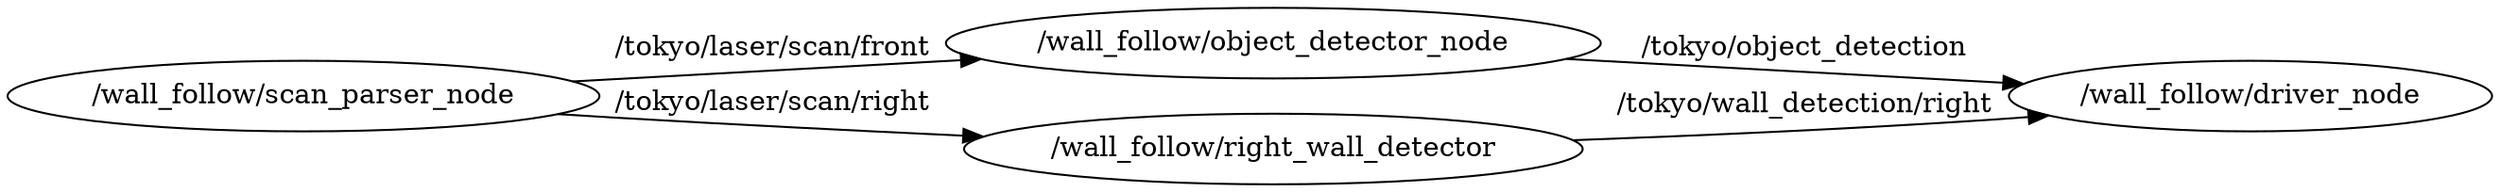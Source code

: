 digraph graphname {
	graph [
		compound=True,
		rank=same,
		rankdir=LR,
		ranksep=0.2
	];
	node [label="\N"];
	_wall_follow_object_detector_node	 [URL=_wall_follow_object_detector_node,
		height=0.5,
		label="/wall_follow/object_detector_node",
		shape=ellipse,
		width=3.7191];
	_wall_follow_driver_node	 [URL=_wall_follow_driver_node,
		height=0.5,
		label="/wall_follow/driver_node",
		shape=ellipse,
		width=2.7984];
	_wall_follow_object_detector_node -> _wall_follow_driver_node	 [URL=topic_3A_tokyo_object_detection,
		label="/tokyo/object_detection",
		penwidth=1];
	_wall_follow_scan_parser_node	 [URL=_wall_follow_scan_parser_node,
		height=0.5,
		label="/wall_follow/scan_parser_node",
		shape=ellipse,
		width=3.358];
	_wall_follow_scan_parser_node -> _wall_follow_object_detector_node	 [URL=topic_3A_tokyo_laser_scan_front,
		label="/tokyo/laser/scan/front",
		penwidth=1];
	_wall_follow_right_wall_detector	 [URL=_wall_follow_right_wall_detector,
		height=0.5,
		label="/wall_follow/right_wall_detector",
		shape=ellipse,
		width=3.5205];
	_wall_follow_scan_parser_node -> _wall_follow_right_wall_detector	 [URL=topic_3A_tokyo_laser_scan_right,
		label="/tokyo/laser/scan/right",
		penwidth=1];
	_wall_follow_right_wall_detector -> _wall_follow_driver_node	 [URL=topic_3A_tokyo_wall_detection_right,
		label="/tokyo/wall_detection/right",
		penwidth=1];
}
